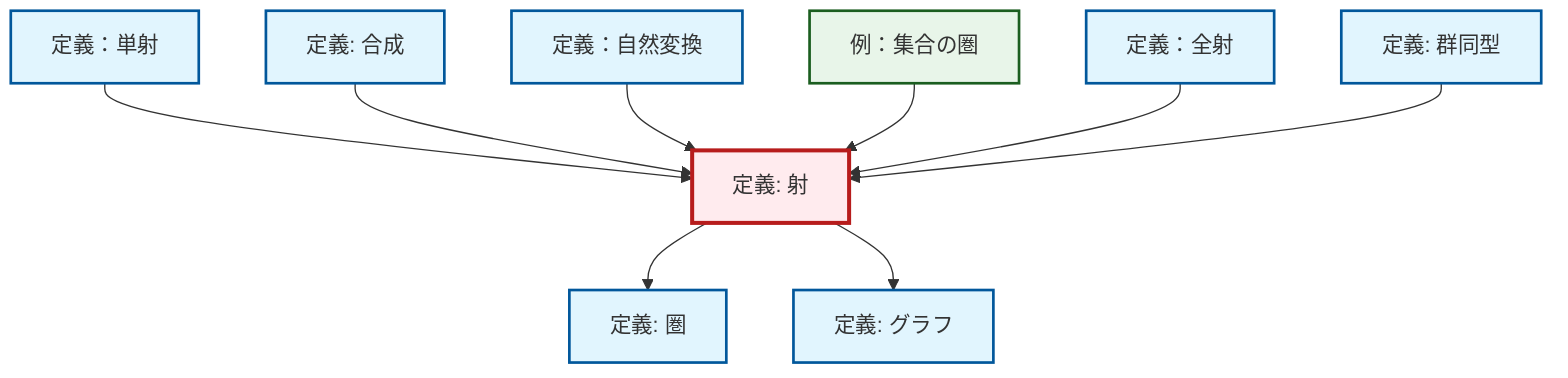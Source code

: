 graph TD
    classDef definition fill:#e1f5fe,stroke:#01579b,stroke-width:2px
    classDef theorem fill:#f3e5f5,stroke:#4a148c,stroke-width:2px
    classDef axiom fill:#fff3e0,stroke:#e65100,stroke-width:2px
    classDef example fill:#e8f5e9,stroke:#1b5e20,stroke-width:2px
    classDef current fill:#ffebee,stroke:#b71c1c,stroke-width:3px
    def-morphism["定義: 射"]:::definition
    ex-set-category["例：集合の圏"]:::example
    def-graph["定義: グラフ"]:::definition
    def-composition["定義: 合成"]:::definition
    def-epimorphism["定義：全射"]:::definition
    def-isomorphism["定義: 群同型"]:::definition
    def-monomorphism["定義：単射"]:::definition
    def-natural-transformation["定義：自然変換"]:::definition
    def-category["定義: 圏"]:::definition
    def-monomorphism --> def-morphism
    def-composition --> def-morphism
    def-morphism --> def-category
    def-natural-transformation --> def-morphism
    ex-set-category --> def-morphism
    def-epimorphism --> def-morphism
    def-isomorphism --> def-morphism
    def-morphism --> def-graph
    class def-morphism current